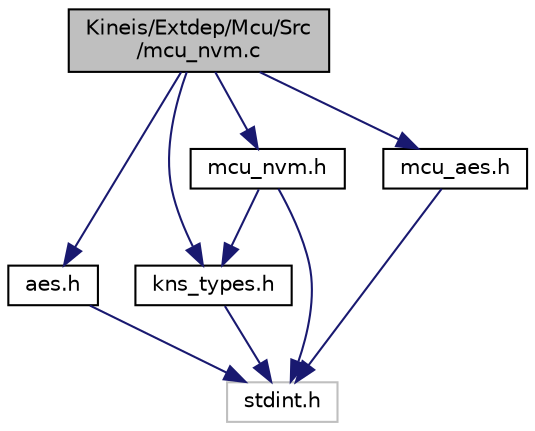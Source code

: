 digraph "Kineis/Extdep/Mcu/Src/mcu_nvm.c"
{
 // INTERACTIVE_SVG=YES
 // LATEX_PDF_SIZE
  edge [fontname="Helvetica",fontsize="10",labelfontname="Helvetica",labelfontsize="10"];
  node [fontname="Helvetica",fontsize="10",shape=record];
  Node1 [label="Kineis/Extdep/Mcu/Src\l/mcu_nvm.c",height=0.2,width=0.4,color="black", fillcolor="grey75", style="filled", fontcolor="black",tooltip="MCU wrapper for any access to the non volatile memory accesses."];
  Node1 -> Node2 [color="midnightblue",fontsize="10",style="solid",fontname="Helvetica"];
  Node2 [label="kns_types.h",height=0.2,width=0.4,color="black", fillcolor="white", style="filled",URL="$d8/d85/kns__types_8h.html",tooltip="Kineis types definition."];
  Node2 -> Node3 [color="midnightblue",fontsize="10",style="solid",fontname="Helvetica"];
  Node3 [label="stdint.h",height=0.2,width=0.4,color="grey75", fillcolor="white", style="filled",tooltip=" "];
  Node1 -> Node4 [color="midnightblue",fontsize="10",style="solid",fontname="Helvetica"];
  Node4 [label="aes.h",height=0.2,width=0.4,color="black", fillcolor="white", style="filled",URL="$db/dcb/aes_8h.html",tooltip=" "];
  Node4 -> Node3 [color="midnightblue",fontsize="10",style="solid",fontname="Helvetica"];
  Node1 -> Node5 [color="midnightblue",fontsize="10",style="solid",fontname="Helvetica"];
  Node5 [label="mcu_aes.h",height=0.2,width=0.4,color="black", fillcolor="white", style="filled",URL="$df/dbf/mcu__aes_8h.html",tooltip="MCU wrapper for encryption/decryption wrappers utilities."];
  Node5 -> Node3 [color="midnightblue",fontsize="10",style="solid",fontname="Helvetica"];
  Node1 -> Node6 [color="midnightblue",fontsize="10",style="solid",fontname="Helvetica"];
  Node6 [label="mcu_nvm.h",height=0.2,width=0.4,color="black", fillcolor="white", style="filled",URL="$d8/dd2/mcu__nvm_8h.html",tooltip="MCU wrappers for Non volatile memory management."];
  Node6 -> Node3 [color="midnightblue",fontsize="10",style="solid",fontname="Helvetica"];
  Node6 -> Node2 [color="midnightblue",fontsize="10",style="solid",fontname="Helvetica"];
}
